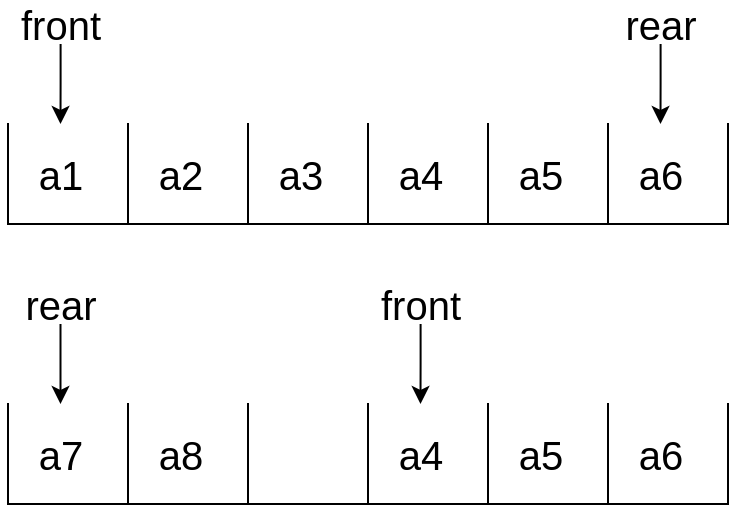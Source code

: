 <mxfile version="12.6.7" type="device"><diagram id="DXPcCs-rt6fdyCKiChXh" name="第 1 页"><mxGraphModel dx="1426" dy="803" grid="1" gridSize="10" guides="1" tooltips="1" connect="1" arrows="1" fold="1" page="1" pageScale="1" pageWidth="827" pageHeight="1169" math="0" shadow="0"><root><mxCell id="0"/><mxCell id="1" parent="0"/><mxCell id="TtJX3NET0KKpPKqGwmz1-3" value="" style="group" vertex="1" connectable="0" parent="1"><mxGeometry x="120" y="260" width="60" height="50" as="geometry"/></mxCell><mxCell id="TtJX3NET0KKpPKqGwmz1-1" value="" style="shape=partialRectangle;whiteSpace=wrap;html=1;top=0;left=0;fillColor=none;" vertex="1" parent="TtJX3NET0KKpPKqGwmz1-3"><mxGeometry width="60" height="50" as="geometry"/></mxCell><mxCell id="TtJX3NET0KKpPKqGwmz1-2" value="&lt;font style=&quot;font-size: 20px&quot;&gt;a1&lt;/font&gt;" style="shape=partialRectangle;whiteSpace=wrap;html=1;right=0;top=0;bottom=0;fillColor=none;routingCenterX=-0.5;" vertex="1" parent="TtJX3NET0KKpPKqGwmz1-3"><mxGeometry width="52.5" height="50" as="geometry"/></mxCell><mxCell id="TtJX3NET0KKpPKqGwmz1-4" value="" style="group" vertex="1" connectable="0" parent="1"><mxGeometry x="180" y="260" width="60" height="50" as="geometry"/></mxCell><mxCell id="TtJX3NET0KKpPKqGwmz1-5" value="" style="shape=partialRectangle;whiteSpace=wrap;html=1;top=0;left=0;fillColor=none;" vertex="1" parent="TtJX3NET0KKpPKqGwmz1-4"><mxGeometry width="60" height="50" as="geometry"/></mxCell><mxCell id="TtJX3NET0KKpPKqGwmz1-6" value="&lt;font style=&quot;font-size: 20px&quot;&gt;a2&lt;br&gt;&lt;/font&gt;" style="shape=partialRectangle;whiteSpace=wrap;html=1;right=0;top=0;bottom=0;fillColor=none;routingCenterX=-0.5;" vertex="1" parent="TtJX3NET0KKpPKqGwmz1-4"><mxGeometry width="52.5" height="50" as="geometry"/></mxCell><mxCell id="TtJX3NET0KKpPKqGwmz1-7" value="" style="group" vertex="1" connectable="0" parent="1"><mxGeometry x="240" y="260" width="60" height="50" as="geometry"/></mxCell><mxCell id="TtJX3NET0KKpPKqGwmz1-8" value="" style="shape=partialRectangle;whiteSpace=wrap;html=1;top=0;left=0;fillColor=none;" vertex="1" parent="TtJX3NET0KKpPKqGwmz1-7"><mxGeometry width="60" height="50" as="geometry"/></mxCell><mxCell id="TtJX3NET0KKpPKqGwmz1-9" value="&lt;font style=&quot;font-size: 20px&quot;&gt;a3&lt;/font&gt;" style="shape=partialRectangle;whiteSpace=wrap;html=1;right=0;top=0;bottom=0;fillColor=none;routingCenterX=-0.5;" vertex="1" parent="TtJX3NET0KKpPKqGwmz1-7"><mxGeometry width="52.5" height="50" as="geometry"/></mxCell><mxCell id="TtJX3NET0KKpPKqGwmz1-10" value="" style="group" vertex="1" connectable="0" parent="1"><mxGeometry x="300" y="260" width="60" height="50" as="geometry"/></mxCell><mxCell id="TtJX3NET0KKpPKqGwmz1-11" value="" style="shape=partialRectangle;whiteSpace=wrap;html=1;top=0;left=0;fillColor=none;" vertex="1" parent="TtJX3NET0KKpPKqGwmz1-10"><mxGeometry width="60" height="50" as="geometry"/></mxCell><mxCell id="TtJX3NET0KKpPKqGwmz1-12" value="&lt;font style=&quot;font-size: 20px&quot;&gt;a4&lt;br&gt;&lt;/font&gt;" style="shape=partialRectangle;whiteSpace=wrap;html=1;right=0;top=0;bottom=0;fillColor=none;routingCenterX=-0.5;" vertex="1" parent="TtJX3NET0KKpPKqGwmz1-10"><mxGeometry width="52.5" height="50" as="geometry"/></mxCell><mxCell id="TtJX3NET0KKpPKqGwmz1-13" value="" style="group" vertex="1" connectable="0" parent="1"><mxGeometry x="360" y="260" width="60" height="50" as="geometry"/></mxCell><mxCell id="TtJX3NET0KKpPKqGwmz1-14" value="" style="shape=partialRectangle;whiteSpace=wrap;html=1;top=0;left=0;fillColor=none;" vertex="1" parent="TtJX3NET0KKpPKqGwmz1-13"><mxGeometry width="60" height="50" as="geometry"/></mxCell><mxCell id="TtJX3NET0KKpPKqGwmz1-15" value="&lt;font style=&quot;font-size: 20px&quot;&gt;a5&lt;/font&gt;" style="shape=partialRectangle;whiteSpace=wrap;html=1;right=0;top=0;bottom=0;fillColor=none;routingCenterX=-0.5;" vertex="1" parent="TtJX3NET0KKpPKqGwmz1-13"><mxGeometry width="52.5" height="50" as="geometry"/></mxCell><mxCell id="TtJX3NET0KKpPKqGwmz1-16" value="" style="group" vertex="1" connectable="0" parent="1"><mxGeometry x="420" y="260" width="60" height="50" as="geometry"/></mxCell><mxCell id="TtJX3NET0KKpPKqGwmz1-17" value="" style="shape=partialRectangle;whiteSpace=wrap;html=1;top=0;left=0;fillColor=none;" vertex="1" parent="TtJX3NET0KKpPKqGwmz1-16"><mxGeometry width="60" height="50" as="geometry"/></mxCell><mxCell id="TtJX3NET0KKpPKqGwmz1-18" value="&lt;font style=&quot;font-size: 20px&quot;&gt;a6&lt;br&gt;&lt;/font&gt;" style="shape=partialRectangle;whiteSpace=wrap;html=1;right=0;top=0;bottom=0;fillColor=none;routingCenterX=-0.5;" vertex="1" parent="TtJX3NET0KKpPKqGwmz1-16"><mxGeometry width="52.5" height="50" as="geometry"/></mxCell><mxCell id="TtJX3NET0KKpPKqGwmz1-22" value="" style="edgeStyle=orthogonalEdgeStyle;rounded=0;orthogonalLoop=1;jettySize=auto;html=1;" edge="1" parent="1" source="TtJX3NET0KKpPKqGwmz1-19" target="TtJX3NET0KKpPKqGwmz1-2"><mxGeometry relative="1" as="geometry"/></mxCell><mxCell id="TtJX3NET0KKpPKqGwmz1-19" value="&lt;font style=&quot;font-size: 20px&quot;&gt;front&lt;/font&gt;" style="text;html=1;align=center;verticalAlign=middle;resizable=0;points=[];autosize=1;" vertex="1" parent="1"><mxGeometry x="116.25" y="200" width="60" height="20" as="geometry"/></mxCell><mxCell id="TtJX3NET0KKpPKqGwmz1-23" value="" style="edgeStyle=orthogonalEdgeStyle;rounded=0;orthogonalLoop=1;jettySize=auto;html=1;" edge="1" parent="1" source="TtJX3NET0KKpPKqGwmz1-20" target="TtJX3NET0KKpPKqGwmz1-18"><mxGeometry relative="1" as="geometry"/></mxCell><mxCell id="TtJX3NET0KKpPKqGwmz1-20" value="&lt;font style=&quot;font-size: 20px&quot;&gt;rear&lt;/font&gt;" style="text;html=1;align=center;verticalAlign=middle;resizable=0;points=[];autosize=1;" vertex="1" parent="1"><mxGeometry x="421.25" y="200" width="50" height="20" as="geometry"/></mxCell><mxCell id="TtJX3NET0KKpPKqGwmz1-24" value="" style="group" vertex="1" connectable="0" parent="1"><mxGeometry x="120" y="400" width="60" height="50" as="geometry"/></mxCell><mxCell id="TtJX3NET0KKpPKqGwmz1-25" value="" style="shape=partialRectangle;whiteSpace=wrap;html=1;top=0;left=0;fillColor=none;" vertex="1" parent="TtJX3NET0KKpPKqGwmz1-24"><mxGeometry width="60" height="50" as="geometry"/></mxCell><mxCell id="TtJX3NET0KKpPKqGwmz1-26" value="&lt;font style=&quot;font-size: 20px&quot;&gt;a7&lt;/font&gt;" style="shape=partialRectangle;whiteSpace=wrap;html=1;right=0;top=0;bottom=0;fillColor=none;routingCenterX=-0.5;" vertex="1" parent="TtJX3NET0KKpPKqGwmz1-24"><mxGeometry width="52.5" height="50" as="geometry"/></mxCell><mxCell id="TtJX3NET0KKpPKqGwmz1-27" value="" style="group" vertex="1" connectable="0" parent="1"><mxGeometry x="180" y="400" width="60" height="50" as="geometry"/></mxCell><mxCell id="TtJX3NET0KKpPKqGwmz1-28" value="" style="shape=partialRectangle;whiteSpace=wrap;html=1;top=0;left=0;fillColor=none;" vertex="1" parent="TtJX3NET0KKpPKqGwmz1-27"><mxGeometry width="60" height="50" as="geometry"/></mxCell><mxCell id="TtJX3NET0KKpPKqGwmz1-29" value="&lt;font style=&quot;font-size: 20px&quot;&gt;a8&lt;br&gt;&lt;/font&gt;" style="shape=partialRectangle;whiteSpace=wrap;html=1;right=0;top=0;bottom=0;fillColor=none;routingCenterX=-0.5;" vertex="1" parent="TtJX3NET0KKpPKqGwmz1-27"><mxGeometry width="52.5" height="50" as="geometry"/></mxCell><mxCell id="TtJX3NET0KKpPKqGwmz1-30" value="" style="group" vertex="1" connectable="0" parent="1"><mxGeometry x="240" y="400" width="60" height="50" as="geometry"/></mxCell><mxCell id="TtJX3NET0KKpPKqGwmz1-31" value="" style="shape=partialRectangle;whiteSpace=wrap;html=1;top=0;left=0;fillColor=none;" vertex="1" parent="TtJX3NET0KKpPKqGwmz1-30"><mxGeometry width="60" height="50" as="geometry"/></mxCell><mxCell id="TtJX3NET0KKpPKqGwmz1-32" value="" style="shape=partialRectangle;whiteSpace=wrap;html=1;right=0;top=0;bottom=0;fillColor=none;routingCenterX=-0.5;" vertex="1" parent="TtJX3NET0KKpPKqGwmz1-30"><mxGeometry width="52.5" height="50" as="geometry"/></mxCell><mxCell id="TtJX3NET0KKpPKqGwmz1-33" value="" style="group" vertex="1" connectable="0" parent="1"><mxGeometry x="300" y="400" width="60" height="50" as="geometry"/></mxCell><mxCell id="TtJX3NET0KKpPKqGwmz1-34" value="" style="shape=partialRectangle;whiteSpace=wrap;html=1;top=0;left=0;fillColor=none;" vertex="1" parent="TtJX3NET0KKpPKqGwmz1-33"><mxGeometry width="60" height="50" as="geometry"/></mxCell><mxCell id="TtJX3NET0KKpPKqGwmz1-35" value="&lt;font style=&quot;font-size: 20px&quot;&gt;a4&lt;br&gt;&lt;/font&gt;" style="shape=partialRectangle;whiteSpace=wrap;html=1;right=0;top=0;bottom=0;fillColor=none;routingCenterX=-0.5;" vertex="1" parent="TtJX3NET0KKpPKqGwmz1-33"><mxGeometry width="52.5" height="50" as="geometry"/></mxCell><mxCell id="TtJX3NET0KKpPKqGwmz1-36" value="" style="group" vertex="1" connectable="0" parent="1"><mxGeometry x="360" y="400" width="60" height="50" as="geometry"/></mxCell><mxCell id="TtJX3NET0KKpPKqGwmz1-37" value="" style="shape=partialRectangle;whiteSpace=wrap;html=1;top=0;left=0;fillColor=none;" vertex="1" parent="TtJX3NET0KKpPKqGwmz1-36"><mxGeometry width="60" height="50" as="geometry"/></mxCell><mxCell id="TtJX3NET0KKpPKqGwmz1-38" value="&lt;font style=&quot;font-size: 20px&quot;&gt;a5&lt;/font&gt;" style="shape=partialRectangle;whiteSpace=wrap;html=1;right=0;top=0;bottom=0;fillColor=none;routingCenterX=-0.5;" vertex="1" parent="TtJX3NET0KKpPKqGwmz1-36"><mxGeometry width="52.5" height="50" as="geometry"/></mxCell><mxCell id="TtJX3NET0KKpPKqGwmz1-39" value="" style="group" vertex="1" connectable="0" parent="1"><mxGeometry x="420" y="400" width="60" height="50" as="geometry"/></mxCell><mxCell id="TtJX3NET0KKpPKqGwmz1-40" value="" style="shape=partialRectangle;whiteSpace=wrap;html=1;top=0;left=0;fillColor=none;" vertex="1" parent="TtJX3NET0KKpPKqGwmz1-39"><mxGeometry width="60" height="50" as="geometry"/></mxCell><mxCell id="TtJX3NET0KKpPKqGwmz1-41" value="&lt;font style=&quot;font-size: 20px&quot;&gt;a6&lt;br&gt;&lt;/font&gt;" style="shape=partialRectangle;whiteSpace=wrap;html=1;right=0;top=0;bottom=0;fillColor=none;routingCenterX=-0.5;" vertex="1" parent="TtJX3NET0KKpPKqGwmz1-39"><mxGeometry width="52.5" height="50" as="geometry"/></mxCell><mxCell id="TtJX3NET0KKpPKqGwmz1-42" value="" style="edgeStyle=orthogonalEdgeStyle;rounded=0;orthogonalLoop=1;jettySize=auto;html=1;" edge="1" source="TtJX3NET0KKpPKqGwmz1-43" target="TtJX3NET0KKpPKqGwmz1-35" parent="1"><mxGeometry relative="1" as="geometry"/></mxCell><mxCell id="TtJX3NET0KKpPKqGwmz1-43" value="&lt;font style=&quot;font-size: 20px&quot;&gt;front&lt;/font&gt;" style="text;html=1;align=center;verticalAlign=middle;resizable=0;points=[];autosize=1;" vertex="1" parent="1"><mxGeometry x="296.25" y="340" width="60" height="20" as="geometry"/></mxCell><mxCell id="TtJX3NET0KKpPKqGwmz1-44" value="" style="edgeStyle=orthogonalEdgeStyle;rounded=0;orthogonalLoop=1;jettySize=auto;html=1;entryX=0.5;entryY=0;entryDx=0;entryDy=0;" edge="1" source="TtJX3NET0KKpPKqGwmz1-45" target="TtJX3NET0KKpPKqGwmz1-26" parent="1"><mxGeometry relative="1" as="geometry"/></mxCell><mxCell id="TtJX3NET0KKpPKqGwmz1-45" value="&lt;font style=&quot;font-size: 20px&quot;&gt;rear&lt;/font&gt;" style="text;html=1;align=center;verticalAlign=middle;resizable=0;points=[];autosize=1;" vertex="1" parent="1"><mxGeometry x="121.25" y="340" width="50" height="20" as="geometry"/></mxCell></root></mxGraphModel></diagram></mxfile>